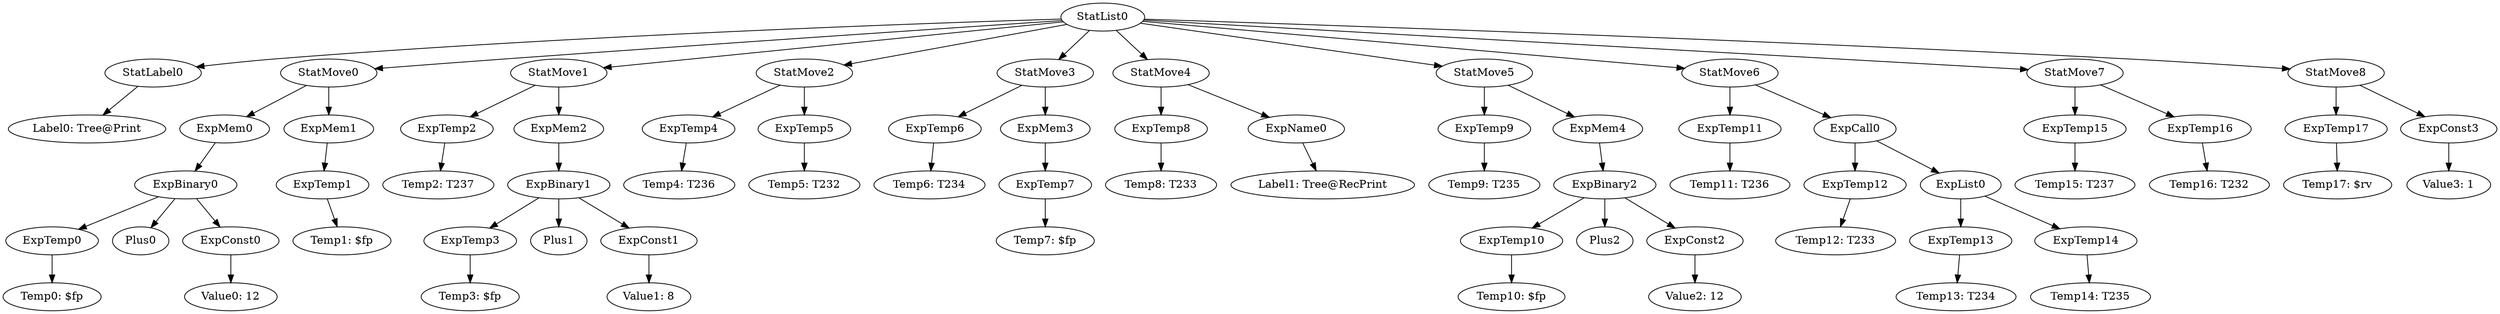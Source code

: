 digraph {
	ordering = out;
	ExpConst3 -> "Value3: 1";
	StatMove8 -> ExpTemp17;
	StatMove8 -> ExpConst3;
	ExpTemp15 -> "Temp15: T237";
	ExpList0 -> ExpTemp13;
	ExpList0 -> ExpTemp14;
	ExpTemp16 -> "Temp16: T232";
	ExpTemp13 -> "Temp13: T234";
	StatMove6 -> ExpTemp11;
	StatMove6 -> ExpCall0;
	ExpConst2 -> "Value2: 12";
	ExpBinary2 -> ExpTemp10;
	ExpBinary2 -> Plus2;
	ExpBinary2 -> ExpConst2;
	ExpTemp9 -> "Temp9: T235";
	ExpName0 -> "Label1: Tree@RecPrint";
	ExpMem1 -> ExpTemp1;
	ExpConst0 -> "Value0: 12";
	StatMove7 -> ExpTemp15;
	StatMove7 -> ExpTemp16;
	StatMove4 -> ExpTemp8;
	StatMove4 -> ExpName0;
	ExpMem0 -> ExpBinary0;
	ExpBinary1 -> ExpTemp3;
	ExpBinary1 -> Plus1;
	ExpBinary1 -> ExpConst1;
	ExpMem3 -> ExpTemp7;
	ExpTemp10 -> "Temp10: $fp";
	ExpTemp2 -> "Temp2: T237";
	StatMove2 -> ExpTemp4;
	StatMove2 -> ExpTemp5;
	StatLabel0 -> "Label0: Tree@Print";
	StatList0 -> StatLabel0;
	StatList0 -> StatMove0;
	StatList0 -> StatMove1;
	StatList0 -> StatMove2;
	StatList0 -> StatMove3;
	StatList0 -> StatMove4;
	StatList0 -> StatMove5;
	StatList0 -> StatMove6;
	StatList0 -> StatMove7;
	StatList0 -> StatMove8;
	ExpTemp0 -> "Temp0: $fp";
	ExpTemp17 -> "Temp17: $rv";
	ExpCall0 -> ExpTemp12;
	ExpCall0 -> ExpList0;
	ExpMem2 -> ExpBinary1;
	StatMove0 -> ExpMem0;
	StatMove0 -> ExpMem1;
	ExpTemp12 -> "Temp12: T233";
	ExpMem4 -> ExpBinary2;
	ExpBinary0 -> ExpTemp0;
	ExpBinary0 -> Plus0;
	ExpBinary0 -> ExpConst0;
	ExpTemp8 -> "Temp8: T233";
	StatMove1 -> ExpTemp2;
	StatMove1 -> ExpMem2;
	StatMove5 -> ExpTemp9;
	StatMove5 -> ExpMem4;
	ExpConst1 -> "Value1: 8";
	ExpTemp3 -> "Temp3: $fp";
	ExpTemp14 -> "Temp14: T235";
	ExpTemp1 -> "Temp1: $fp";
	ExpTemp5 -> "Temp5: T232";
	ExpTemp6 -> "Temp6: T234";
	ExpTemp11 -> "Temp11: T236";
	StatMove3 -> ExpTemp6;
	StatMove3 -> ExpMem3;
	ExpTemp4 -> "Temp4: T236";
	ExpTemp7 -> "Temp7: $fp";
}

